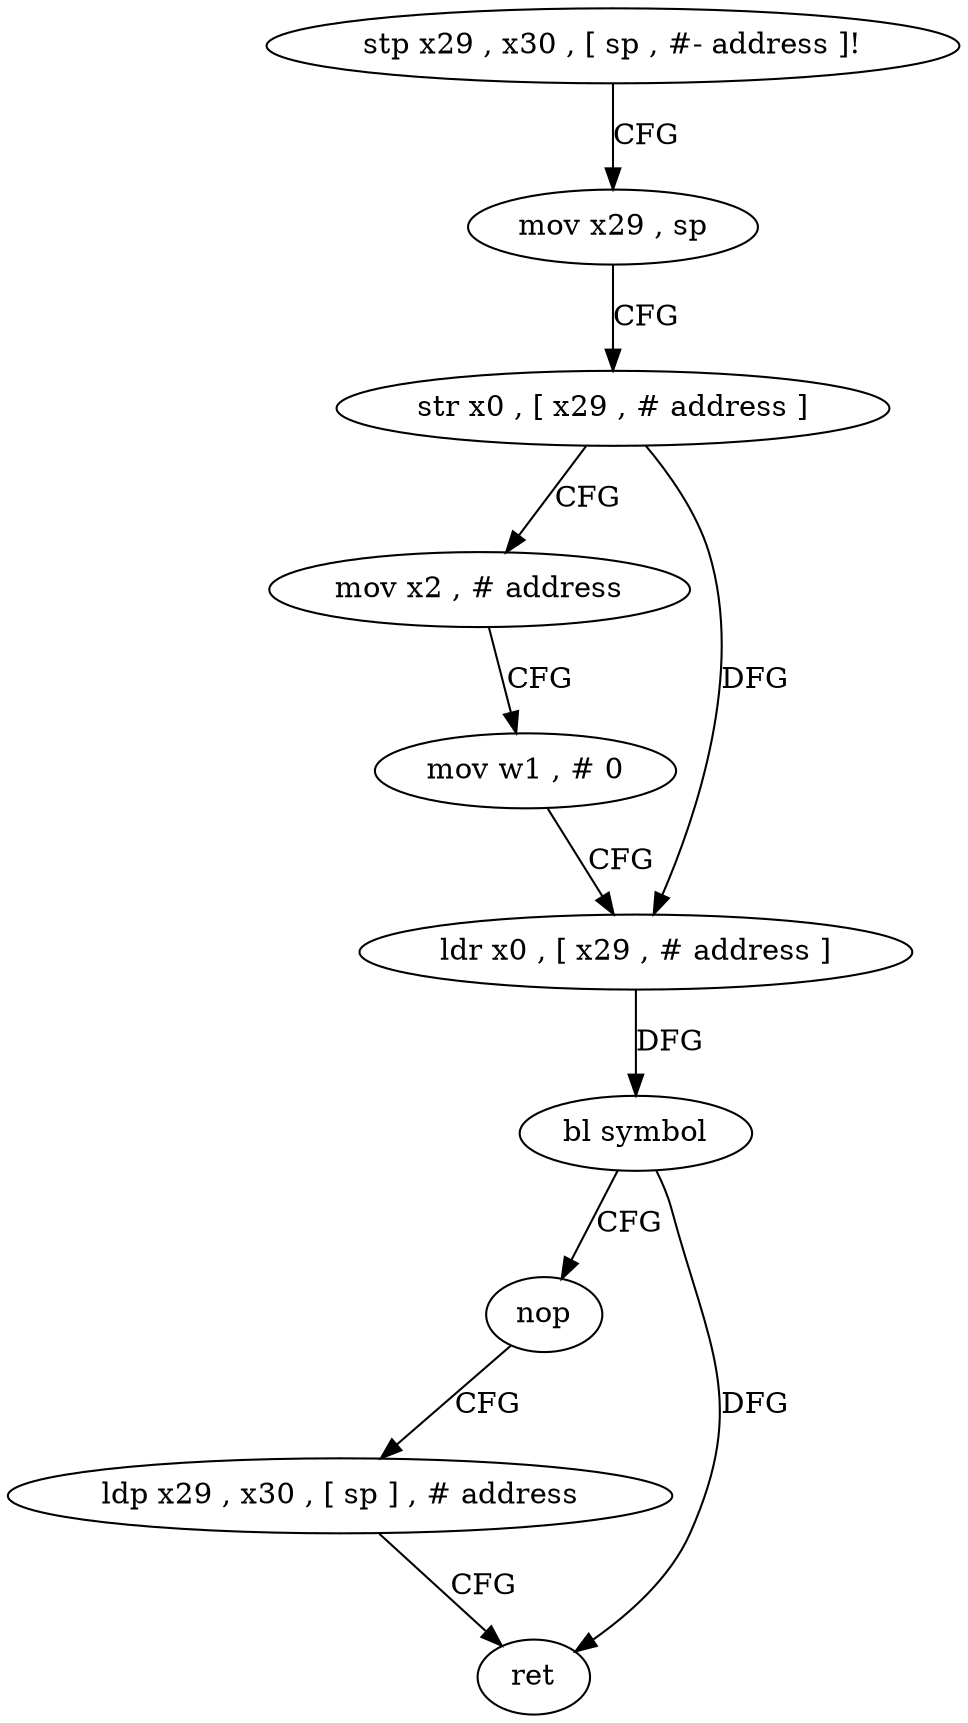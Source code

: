 digraph "func" {
"4382736" [label = "stp x29 , x30 , [ sp , #- address ]!" ]
"4382740" [label = "mov x29 , sp" ]
"4382744" [label = "str x0 , [ x29 , # address ]" ]
"4382748" [label = "mov x2 , # address" ]
"4382752" [label = "mov w1 , # 0" ]
"4382756" [label = "ldr x0 , [ x29 , # address ]" ]
"4382760" [label = "bl symbol" ]
"4382764" [label = "nop" ]
"4382768" [label = "ldp x29 , x30 , [ sp ] , # address" ]
"4382772" [label = "ret" ]
"4382736" -> "4382740" [ label = "CFG" ]
"4382740" -> "4382744" [ label = "CFG" ]
"4382744" -> "4382748" [ label = "CFG" ]
"4382744" -> "4382756" [ label = "DFG" ]
"4382748" -> "4382752" [ label = "CFG" ]
"4382752" -> "4382756" [ label = "CFG" ]
"4382756" -> "4382760" [ label = "DFG" ]
"4382760" -> "4382764" [ label = "CFG" ]
"4382760" -> "4382772" [ label = "DFG" ]
"4382764" -> "4382768" [ label = "CFG" ]
"4382768" -> "4382772" [ label = "CFG" ]
}
